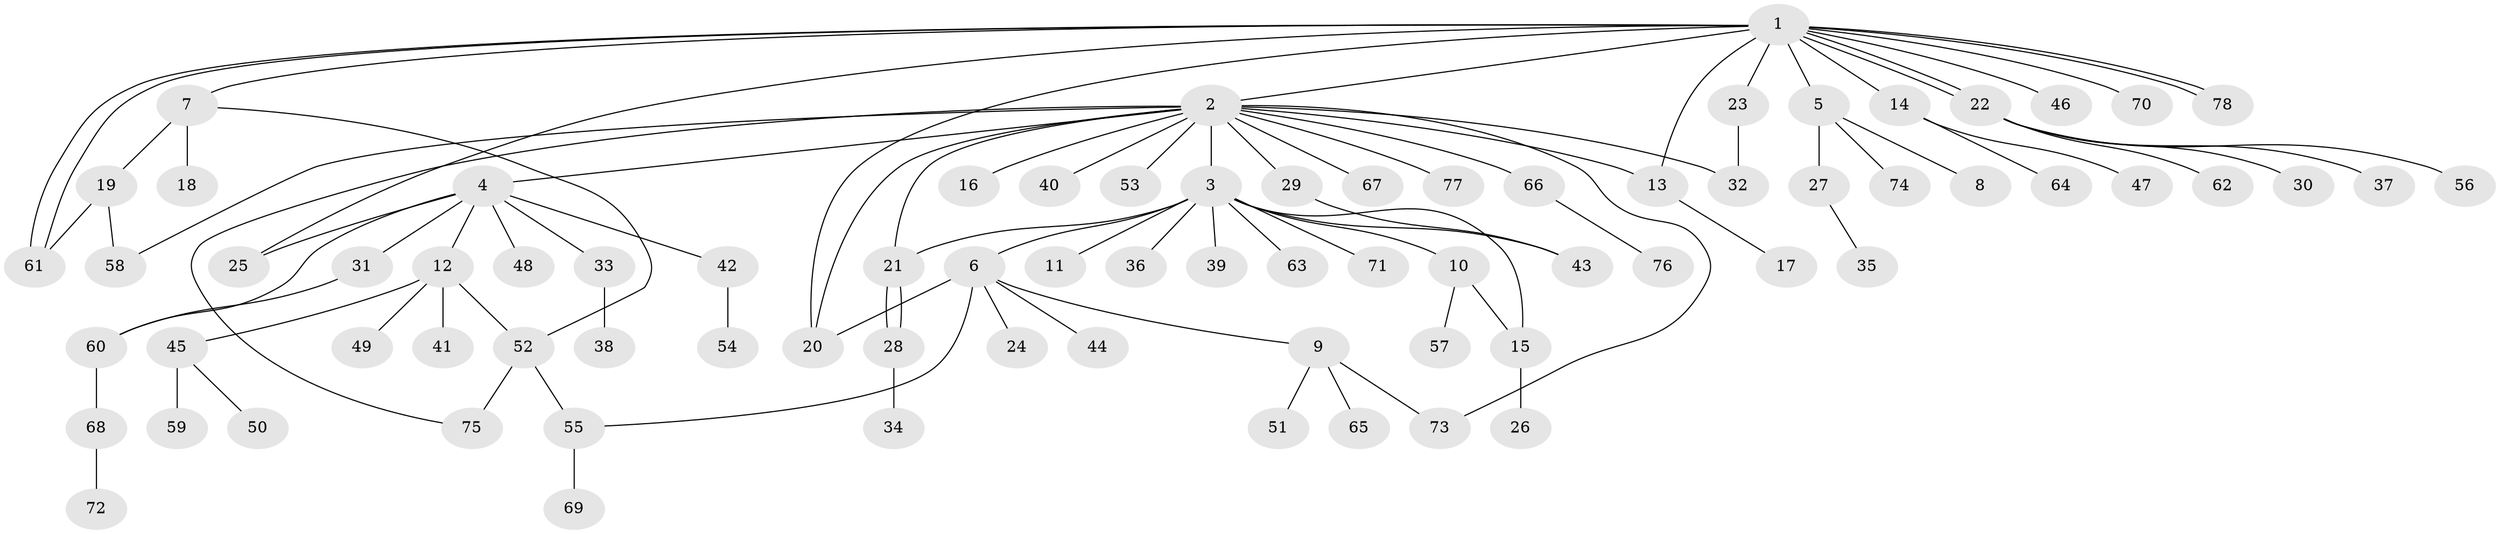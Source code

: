 // coarse degree distribution, {13: 0.018518518518518517, 16: 0.018518518518518517, 10: 0.018518518518518517, 6: 0.05555555555555555, 3: 0.09259259259259259, 5: 0.037037037037037035, 1: 0.5925925925925926, 2: 0.16666666666666666}
// Generated by graph-tools (version 1.1) at 2025/41/03/06/25 10:41:47]
// undirected, 78 vertices, 96 edges
graph export_dot {
graph [start="1"]
  node [color=gray90,style=filled];
  1;
  2;
  3;
  4;
  5;
  6;
  7;
  8;
  9;
  10;
  11;
  12;
  13;
  14;
  15;
  16;
  17;
  18;
  19;
  20;
  21;
  22;
  23;
  24;
  25;
  26;
  27;
  28;
  29;
  30;
  31;
  32;
  33;
  34;
  35;
  36;
  37;
  38;
  39;
  40;
  41;
  42;
  43;
  44;
  45;
  46;
  47;
  48;
  49;
  50;
  51;
  52;
  53;
  54;
  55;
  56;
  57;
  58;
  59;
  60;
  61;
  62;
  63;
  64;
  65;
  66;
  67;
  68;
  69;
  70;
  71;
  72;
  73;
  74;
  75;
  76;
  77;
  78;
  1 -- 2;
  1 -- 5;
  1 -- 7;
  1 -- 13;
  1 -- 14;
  1 -- 20;
  1 -- 22;
  1 -- 22;
  1 -- 23;
  1 -- 25;
  1 -- 46;
  1 -- 61;
  1 -- 61;
  1 -- 70;
  1 -- 78;
  1 -- 78;
  2 -- 3;
  2 -- 4;
  2 -- 13;
  2 -- 16;
  2 -- 20;
  2 -- 21;
  2 -- 29;
  2 -- 32;
  2 -- 40;
  2 -- 53;
  2 -- 58;
  2 -- 66;
  2 -- 67;
  2 -- 73;
  2 -- 75;
  2 -- 77;
  3 -- 6;
  3 -- 10;
  3 -- 11;
  3 -- 15;
  3 -- 21;
  3 -- 36;
  3 -- 39;
  3 -- 43;
  3 -- 63;
  3 -- 71;
  4 -- 12;
  4 -- 25;
  4 -- 31;
  4 -- 33;
  4 -- 42;
  4 -- 48;
  4 -- 60;
  5 -- 8;
  5 -- 27;
  5 -- 74;
  6 -- 9;
  6 -- 20;
  6 -- 24;
  6 -- 44;
  6 -- 55;
  7 -- 18;
  7 -- 19;
  7 -- 52;
  9 -- 51;
  9 -- 65;
  9 -- 73;
  10 -- 15;
  10 -- 57;
  12 -- 41;
  12 -- 45;
  12 -- 49;
  12 -- 52;
  13 -- 17;
  14 -- 47;
  14 -- 64;
  15 -- 26;
  19 -- 58;
  19 -- 61;
  21 -- 28;
  21 -- 28;
  22 -- 30;
  22 -- 37;
  22 -- 56;
  22 -- 62;
  23 -- 32;
  27 -- 35;
  28 -- 34;
  29 -- 43;
  31 -- 60;
  33 -- 38;
  42 -- 54;
  45 -- 50;
  45 -- 59;
  52 -- 55;
  52 -- 75;
  55 -- 69;
  60 -- 68;
  66 -- 76;
  68 -- 72;
}
